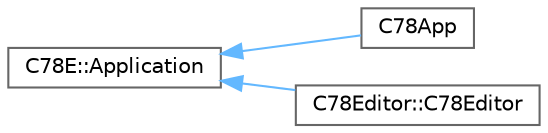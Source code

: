 digraph "Graphical Class Hierarchy"
{
 // LATEX_PDF_SIZE
  bgcolor="transparent";
  edge [fontname=Helvetica,fontsize=10,labelfontname=Helvetica,labelfontsize=10];
  node [fontname=Helvetica,fontsize=10,shape=box,height=0.2,width=0.4];
  rankdir="LR";
  Node0 [id="Node000000",label="C78E::Application",height=0.2,width=0.4,color="grey40", fillcolor="white", style="filled",URL="$d1/ddd/class_c78_e_1_1_application.html",tooltip=" "];
  Node0 -> Node1 [id="edge1_Node000000_Node000001",dir="back",color="steelblue1",style="solid",tooltip=" "];
  Node1 [id="Node000001",label="C78App",height=0.2,width=0.4,color="grey40", fillcolor="white", style="filled",URL="$d2/d42/class_c78_app.html",tooltip=" "];
  Node0 -> Node2 [id="edge2_Node000000_Node000002",dir="back",color="steelblue1",style="solid",tooltip=" "];
  Node2 [id="Node000002",label="C78Editor::C78Editor",height=0.2,width=0.4,color="grey40", fillcolor="white", style="filled",URL="$db/d5d/class_c78_editor_1_1_c78_editor.html",tooltip=" "];
}
